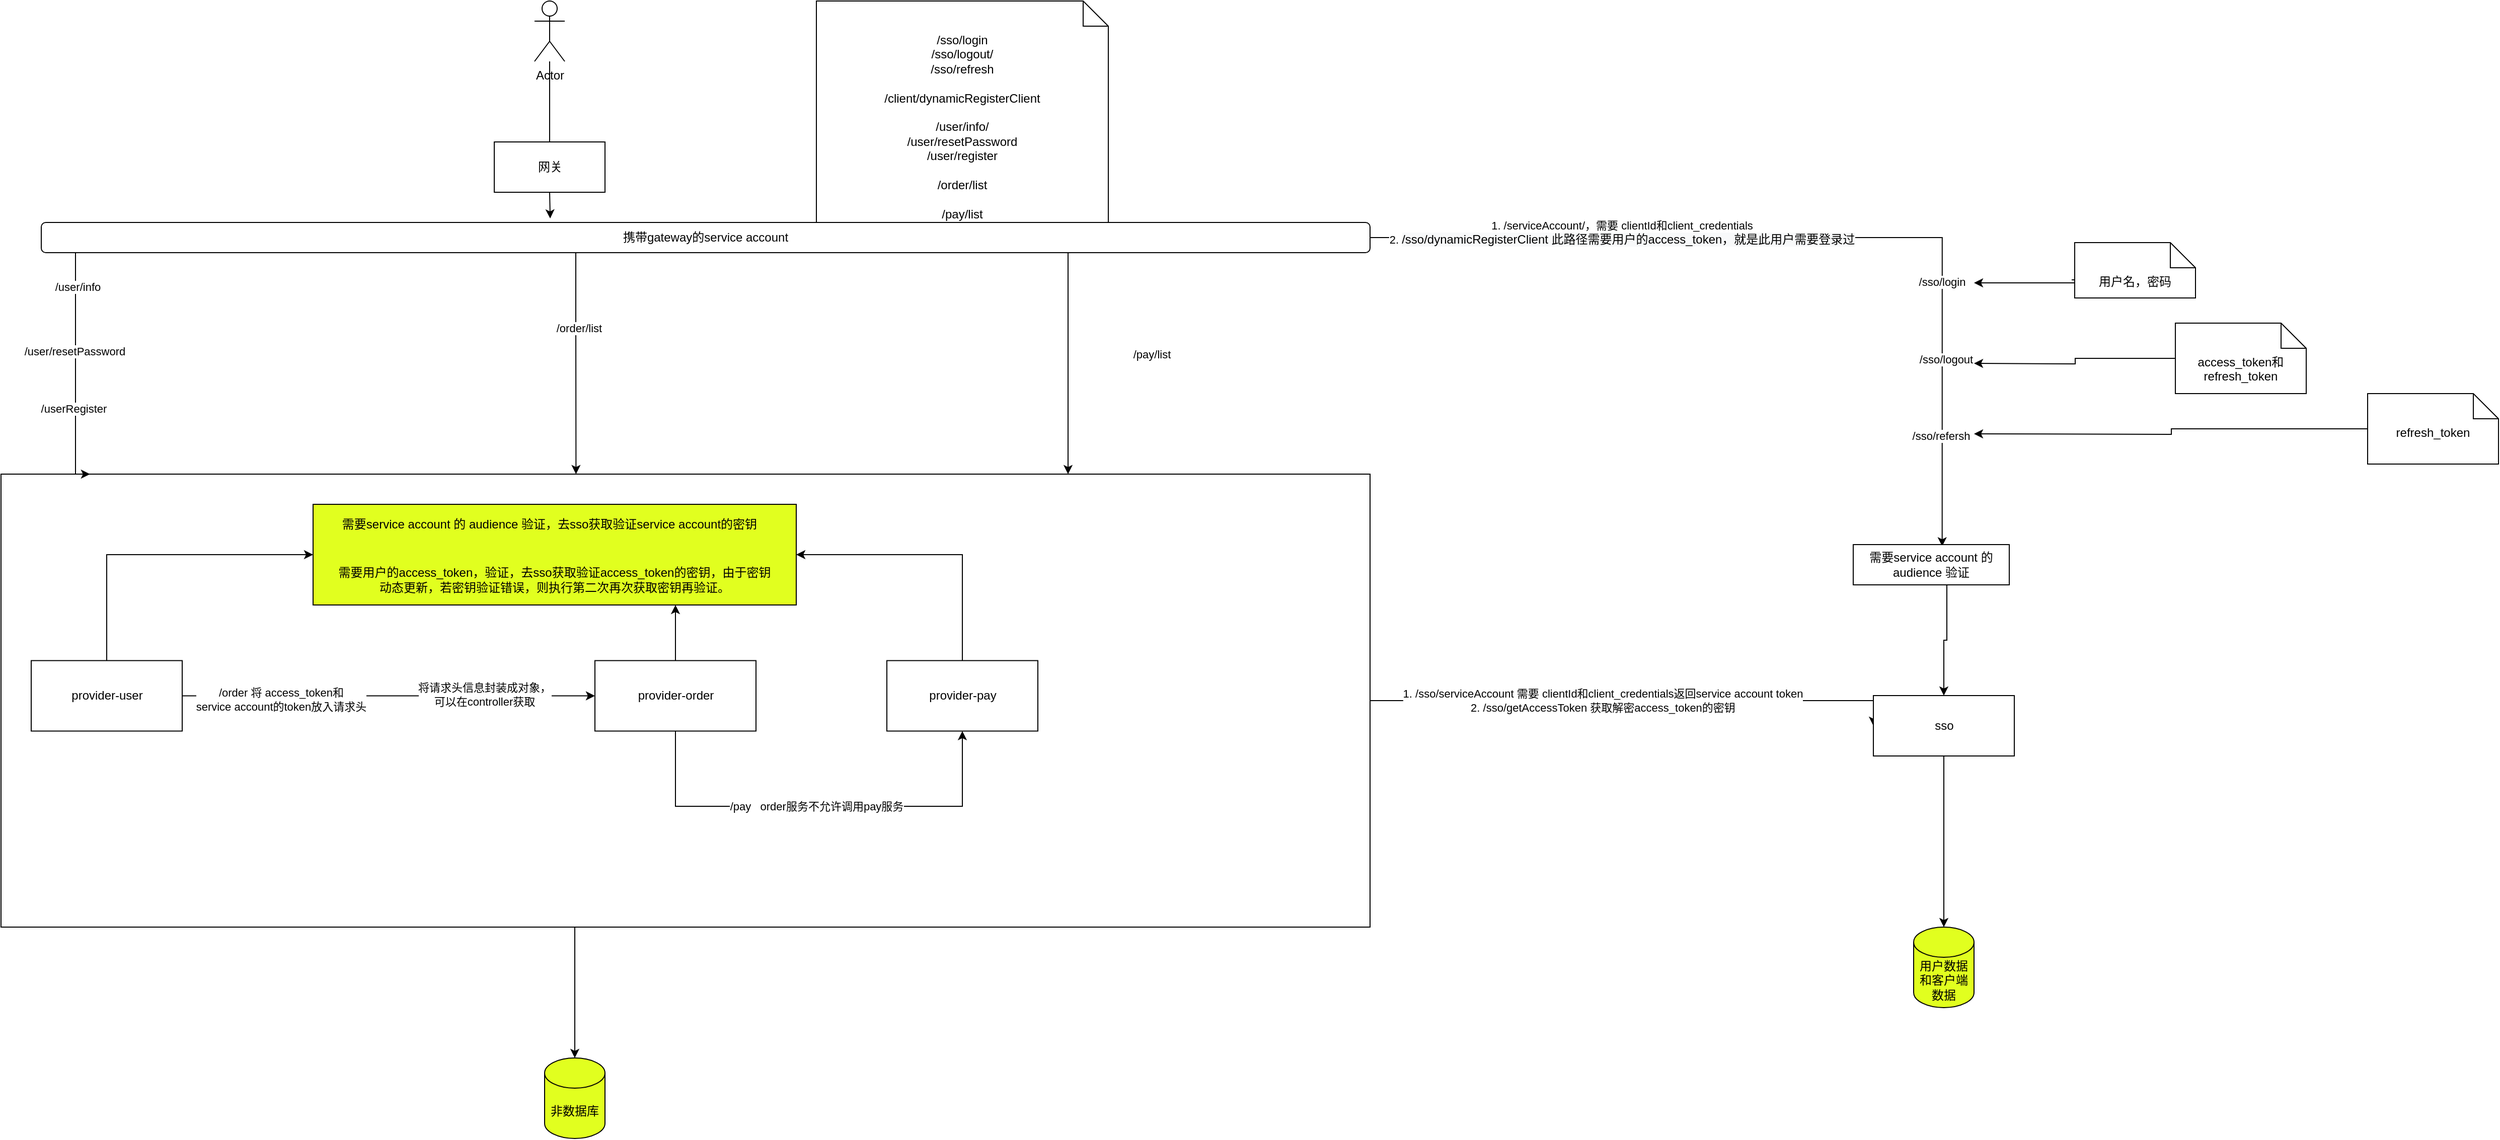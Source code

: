 <mxfile version="14.2.2" type="github">
  <diagram id="_KXm9FjtC93ZwVqki_WM" name="Page-1">
    <mxGraphModel dx="1422" dy="762" grid="1" gridSize="10" guides="1" tooltips="1" connect="1" arrows="1" fold="1" page="1" pageScale="1" pageWidth="827" pageHeight="1169" math="0" shadow="0">
      <root>
        <mxCell id="0" />
        <mxCell id="1" parent="0" />
        <mxCell id="-_fd9rpGxrSI4Euc9Kwn-30" value="" style="rounded=0;whiteSpace=wrap;html=1;" vertex="1" parent="1">
          <mxGeometry y="470" width="1360" height="450" as="geometry" />
        </mxCell>
        <mxCell id="-_fd9rpGxrSI4Euc9Kwn-44" value="" style="rounded=0;whiteSpace=wrap;html=1;fillColor=#E1FF1F;" vertex="1" parent="1">
          <mxGeometry x="310" y="500" width="480" height="100" as="geometry" />
        </mxCell>
        <mxCell id="-_fd9rpGxrSI4Euc9Kwn-35" style="edgeStyle=orthogonalEdgeStyle;rounded=0;orthogonalLoop=1;jettySize=auto;html=1;entryX=0;entryY=0.5;entryDx=0;entryDy=0;" edge="1" parent="1" source="-_fd9rpGxrSI4Euc9Kwn-30" target="-_fd9rpGxrSI4Euc9Kwn-13">
          <mxGeometry relative="1" as="geometry">
            <Array as="points">
              <mxPoint x="1240" y="695" />
              <mxPoint x="1240" y="695" />
            </Array>
          </mxGeometry>
        </mxCell>
        <mxCell id="-_fd9rpGxrSI4Euc9Kwn-36" value="1. /sso/serviceAccount 需要 clientId和client_credentials返回service account token&lt;br&gt;2. /sso/getAccessToken 获取解密access_token的密钥" style="edgeLabel;html=1;align=center;verticalAlign=middle;resizable=0;points=[];" vertex="1" connectable="0" parent="-_fd9rpGxrSI4Euc9Kwn-35">
          <mxGeometry x="-0.256" y="-1" relative="1" as="geometry">
            <mxPoint x="35" y="-1" as="offset" />
          </mxGeometry>
        </mxCell>
        <mxCell id="-_fd9rpGxrSI4Euc9Kwn-4" style="edgeStyle=orthogonalEdgeStyle;rounded=0;orthogonalLoop=1;jettySize=auto;html=1;entryX=0.5;entryY=0;entryDx=0;entryDy=0;" edge="1" parent="1" source="-_fd9rpGxrSI4Euc9Kwn-2">
          <mxGeometry relative="1" as="geometry">
            <mxPoint x="545" y="160.0" as="targetPoint" />
          </mxGeometry>
        </mxCell>
        <mxCell id="-_fd9rpGxrSI4Euc9Kwn-2" value="Actor" style="shape=umlActor;verticalLabelPosition=bottom;verticalAlign=top;html=1;" vertex="1" parent="1">
          <mxGeometry x="530" width="30" height="60" as="geometry" />
        </mxCell>
        <mxCell id="-_fd9rpGxrSI4Euc9Kwn-6" style="edgeStyle=orthogonalEdgeStyle;rounded=0;orthogonalLoop=1;jettySize=auto;html=1;exitX=0.019;exitY=1;exitDx=0;exitDy=0;exitPerimeter=0;entryX=0.065;entryY=0;entryDx=0;entryDy=0;entryPerimeter=0;" edge="1" parent="1" source="-_fd9rpGxrSI4Euc9Kwn-19" target="-_fd9rpGxrSI4Euc9Kwn-30">
          <mxGeometry relative="1" as="geometry">
            <mxPoint x="75" y="500" as="targetPoint" />
            <Array as="points">
              <mxPoint x="74" y="250" />
            </Array>
          </mxGeometry>
        </mxCell>
        <mxCell id="-_fd9rpGxrSI4Euc9Kwn-55" value="/user/info" style="edgeLabel;html=1;align=center;verticalAlign=middle;resizable=0;points=[];" vertex="1" connectable="0" parent="-_fd9rpGxrSI4Euc9Kwn-6">
          <mxGeometry x="-0.65" y="2" relative="1" as="geometry">
            <mxPoint as="offset" />
          </mxGeometry>
        </mxCell>
        <mxCell id="-_fd9rpGxrSI4Euc9Kwn-56" value="/user/resetPassword" style="edgeLabel;html=1;align=center;verticalAlign=middle;resizable=0;points=[];" vertex="1" connectable="0" parent="-_fd9rpGxrSI4Euc9Kwn-6">
          <mxGeometry x="-0.126" y="-1" relative="1" as="geometry">
            <mxPoint as="offset" />
          </mxGeometry>
        </mxCell>
        <mxCell id="-_fd9rpGxrSI4Euc9Kwn-72" value="/userRegister" style="edgeLabel;html=1;align=center;verticalAlign=middle;resizable=0;points=[];" vertex="1" connectable="0" parent="-_fd9rpGxrSI4Euc9Kwn-6">
          <mxGeometry x="0.35" y="-2" relative="1" as="geometry">
            <mxPoint as="offset" />
          </mxGeometry>
        </mxCell>
        <mxCell id="-_fd9rpGxrSI4Euc9Kwn-10" style="edgeStyle=orthogonalEdgeStyle;rounded=0;orthogonalLoop=1;jettySize=auto;html=1;exitX=0.901;exitY=1;exitDx=0;exitDy=0;exitPerimeter=0;" edge="1" parent="1" source="-_fd9rpGxrSI4Euc9Kwn-19">
          <mxGeometry relative="1" as="geometry">
            <mxPoint x="1060" y="470" as="targetPoint" />
            <Array as="points">
              <mxPoint x="1060" y="250" />
            </Array>
          </mxGeometry>
        </mxCell>
        <mxCell id="-_fd9rpGxrSI4Euc9Kwn-58" value="/pay/list" style="edgeLabel;html=1;align=center;verticalAlign=middle;resizable=0;points=[];" vertex="1" connectable="0" parent="-_fd9rpGxrSI4Euc9Kwn-10">
          <mxGeometry x="-0.552" y="1" relative="1" as="geometry">
            <mxPoint y="99.52" as="offset" />
          </mxGeometry>
        </mxCell>
        <mxCell id="-_fd9rpGxrSI4Euc9Kwn-12" style="edgeStyle=orthogonalEdgeStyle;rounded=0;orthogonalLoop=1;jettySize=auto;html=1;exitX=1;exitY=0.5;exitDx=0;exitDy=0;entryX=0.57;entryY=0.042;entryDx=0;entryDy=0;entryPerimeter=0;" edge="1" parent="1" source="-_fd9rpGxrSI4Euc9Kwn-19" target="-_fd9rpGxrSI4Euc9Kwn-23">
          <mxGeometry relative="1" as="geometry">
            <mxPoint x="950" y="400" as="targetPoint" />
          </mxGeometry>
        </mxCell>
        <mxCell id="-_fd9rpGxrSI4Euc9Kwn-14" value="/sso/login" style="edgeLabel;html=1;align=center;verticalAlign=middle;resizable=0;points=[];" vertex="1" connectable="0" parent="-_fd9rpGxrSI4Euc9Kwn-12">
          <mxGeometry x="0.552" y="-1" relative="1" as="geometry">
            <mxPoint y="-67.33" as="offset" />
          </mxGeometry>
        </mxCell>
        <mxCell id="-_fd9rpGxrSI4Euc9Kwn-15" value="/sso/logout" style="edgeLabel;html=1;align=center;verticalAlign=middle;resizable=0;points=[];" vertex="1" connectable="0" parent="-_fd9rpGxrSI4Euc9Kwn-12">
          <mxGeometry x="0.732" y="3" relative="1" as="geometry">
            <mxPoint y="-69" as="offset" />
          </mxGeometry>
        </mxCell>
        <mxCell id="-_fd9rpGxrSI4Euc9Kwn-16" value="/sso/refersh" style="edgeLabel;html=1;align=center;verticalAlign=middle;resizable=0;points=[];" vertex="1" connectable="0" parent="-_fd9rpGxrSI4Euc9Kwn-12">
          <mxGeometry x="0.896" y="-2" relative="1" as="geometry">
            <mxPoint y="-64.83" as="offset" />
          </mxGeometry>
        </mxCell>
        <mxCell id="-_fd9rpGxrSI4Euc9Kwn-20" value="1. /serviceAccount/，需要 clientId和client_credentials&lt;br&gt;2.&amp;nbsp;&lt;span style=&quot;font-size: 12px ; background-color: rgb(248 , 249 , 250)&quot;&gt;/sso/dynamicRegisterClient 此路径需要用户的access_token，就是此用户需要登录过&lt;/span&gt;" style="edgeLabel;html=1;align=center;verticalAlign=middle;resizable=0;points=[];" vertex="1" connectable="0" parent="-_fd9rpGxrSI4Euc9Kwn-12">
          <mxGeometry x="-0.538" y="1" relative="1" as="geometry">
            <mxPoint x="48" y="-4" as="offset" />
          </mxGeometry>
        </mxCell>
        <mxCell id="-_fd9rpGxrSI4Euc9Kwn-21" style="edgeStyle=orthogonalEdgeStyle;rounded=0;orthogonalLoop=1;jettySize=auto;html=1;exitX=0.5;exitY=1;exitDx=0;exitDy=0;entryX=0.383;entryY=-0.133;entryDx=0;entryDy=0;entryPerimeter=0;" edge="1" parent="1" source="-_fd9rpGxrSI4Euc9Kwn-3" target="-_fd9rpGxrSI4Euc9Kwn-19">
          <mxGeometry relative="1" as="geometry" />
        </mxCell>
        <mxCell id="-_fd9rpGxrSI4Euc9Kwn-3" value="网关" style="html=1;" vertex="1" parent="1">
          <mxGeometry x="490" y="140" width="110" height="50" as="geometry" />
        </mxCell>
        <mxCell id="-_fd9rpGxrSI4Euc9Kwn-5" value="/sso/login&lt;br&gt;/sso/logout/&lt;br&gt;/sso/refresh&lt;br&gt;&lt;br&gt;/client/dynamicRegisterClient&lt;br&gt;&lt;br&gt;/user/info/&lt;br&gt;/user/resetPassword&lt;br&gt;/user/register&lt;br&gt;&lt;br&gt;/order/list&lt;br&gt;&lt;br&gt;/pay/list" style="shape=note2;boundedLbl=1;whiteSpace=wrap;html=1;size=25;verticalAlign=top;align=center;" vertex="1" parent="1">
          <mxGeometry x="810" width="290" height="220" as="geometry" />
        </mxCell>
        <mxCell id="-_fd9rpGxrSI4Euc9Kwn-46" style="edgeStyle=orthogonalEdgeStyle;rounded=0;orthogonalLoop=1;jettySize=auto;html=1;exitX=0.5;exitY=0;exitDx=0;exitDy=0;entryX=0;entryY=0.5;entryDx=0;entryDy=0;" edge="1" parent="1" source="-_fd9rpGxrSI4Euc9Kwn-7" target="-_fd9rpGxrSI4Euc9Kwn-44">
          <mxGeometry relative="1" as="geometry" />
        </mxCell>
        <mxCell id="-_fd9rpGxrSI4Euc9Kwn-53" style="edgeStyle=orthogonalEdgeStyle;rounded=0;orthogonalLoop=1;jettySize=auto;html=1;entryX=0.5;entryY=0;entryDx=0;entryDy=0;entryPerimeter=0;exitX=0.5;exitY=1;exitDx=0;exitDy=0;" edge="1" parent="1" source="-_fd9rpGxrSI4Euc9Kwn-30" target="-_fd9rpGxrSI4Euc9Kwn-68">
          <mxGeometry relative="1" as="geometry">
            <Array as="points">
              <mxPoint x="570" y="990" />
              <mxPoint x="570" y="990" />
            </Array>
          </mxGeometry>
        </mxCell>
        <mxCell id="-_fd9rpGxrSI4Euc9Kwn-61" style="edgeStyle=orthogonalEdgeStyle;rounded=0;orthogonalLoop=1;jettySize=auto;html=1;entryX=0;entryY=0.5;entryDx=0;entryDy=0;exitX=1;exitY=0.5;exitDx=0;exitDy=0;" edge="1" parent="1" source="-_fd9rpGxrSI4Euc9Kwn-7" target="-_fd9rpGxrSI4Euc9Kwn-9">
          <mxGeometry relative="1" as="geometry">
            <Array as="points">
              <mxPoint x="380" y="690" />
              <mxPoint x="380" y="690" />
            </Array>
          </mxGeometry>
        </mxCell>
        <mxCell id="-_fd9rpGxrSI4Euc9Kwn-62" value="/order 将 access_token和&lt;br&gt;service account的token放入请求头" style="edgeLabel;html=1;align=center;verticalAlign=middle;resizable=0;points=[];" vertex="1" connectable="0" parent="-_fd9rpGxrSI4Euc9Kwn-61">
          <mxGeometry x="-0.21" y="-3" relative="1" as="geometry">
            <mxPoint x="-64.17" as="offset" />
          </mxGeometry>
        </mxCell>
        <mxCell id="-_fd9rpGxrSI4Euc9Kwn-63" value="将请求头信息封装成对象，&lt;br&gt;可以在controller获取" style="edgeLabel;html=1;align=center;verticalAlign=middle;resizable=0;points=[];" vertex="1" connectable="0" parent="-_fd9rpGxrSI4Euc9Kwn-61">
          <mxGeometry x="0.767" y="2" relative="1" as="geometry">
            <mxPoint x="-62" as="offset" />
          </mxGeometry>
        </mxCell>
        <mxCell id="-_fd9rpGxrSI4Euc9Kwn-7" value="provider-user" style="html=1;" vertex="1" parent="1">
          <mxGeometry x="30" y="655.25" width="150" height="70" as="geometry" />
        </mxCell>
        <mxCell id="-_fd9rpGxrSI4Euc9Kwn-39" style="edgeStyle=orthogonalEdgeStyle;rounded=0;orthogonalLoop=1;jettySize=auto;html=1;exitX=0.5;exitY=1;exitDx=0;exitDy=0;" edge="1" parent="1" source="-_fd9rpGxrSI4Euc9Kwn-9" target="-_fd9rpGxrSI4Euc9Kwn-11">
          <mxGeometry relative="1" as="geometry">
            <Array as="points">
              <mxPoint x="670" y="800" />
              <mxPoint x="955" y="800" />
            </Array>
          </mxGeometry>
        </mxCell>
        <mxCell id="-_fd9rpGxrSI4Euc9Kwn-40" value="/pay&amp;nbsp; &amp;nbsp;order服务不允许调用pay服务" style="edgeLabel;html=1;align=center;verticalAlign=middle;resizable=0;points=[];" vertex="1" connectable="0" parent="-_fd9rpGxrSI4Euc9Kwn-39">
          <mxGeometry x="0.107" y="-4" relative="1" as="geometry">
            <mxPoint x="-26.25" y="-4" as="offset" />
          </mxGeometry>
        </mxCell>
        <mxCell id="-_fd9rpGxrSI4Euc9Kwn-47" style="edgeStyle=orthogonalEdgeStyle;rounded=0;orthogonalLoop=1;jettySize=auto;html=1;exitX=0.5;exitY=0;exitDx=0;exitDy=0;entryX=0.75;entryY=1;entryDx=0;entryDy=0;" edge="1" parent="1" source="-_fd9rpGxrSI4Euc9Kwn-9" target="-_fd9rpGxrSI4Euc9Kwn-44">
          <mxGeometry relative="1" as="geometry" />
        </mxCell>
        <mxCell id="-_fd9rpGxrSI4Euc9Kwn-9" value="provider-order" style="html=1;" vertex="1" parent="1">
          <mxGeometry x="590" y="655.25" width="160" height="70" as="geometry" />
        </mxCell>
        <mxCell id="-_fd9rpGxrSI4Euc9Kwn-48" style="edgeStyle=orthogonalEdgeStyle;rounded=0;orthogonalLoop=1;jettySize=auto;html=1;exitX=0.5;exitY=0;exitDx=0;exitDy=0;entryX=1;entryY=0.5;entryDx=0;entryDy=0;" edge="1" parent="1" source="-_fd9rpGxrSI4Euc9Kwn-11" target="-_fd9rpGxrSI4Euc9Kwn-44">
          <mxGeometry relative="1" as="geometry" />
        </mxCell>
        <mxCell id="-_fd9rpGxrSI4Euc9Kwn-11" value="provider-pay" style="html=1;" vertex="1" parent="1">
          <mxGeometry x="880" y="655.25" width="150" height="70" as="geometry" />
        </mxCell>
        <mxCell id="-_fd9rpGxrSI4Euc9Kwn-49" style="edgeStyle=orthogonalEdgeStyle;rounded=0;orthogonalLoop=1;jettySize=auto;html=1;entryX=0.5;entryY=0;entryDx=0;entryDy=0;entryPerimeter=0;" edge="1" parent="1" source="-_fd9rpGxrSI4Euc9Kwn-13" target="-_fd9rpGxrSI4Euc9Kwn-50">
          <mxGeometry relative="1" as="geometry">
            <mxPoint x="1935" y="920" as="targetPoint" />
          </mxGeometry>
        </mxCell>
        <mxCell id="-_fd9rpGxrSI4Euc9Kwn-13" value="sso" style="html=1;" vertex="1" parent="1">
          <mxGeometry x="1860" y="690" width="140" height="60" as="geometry" />
        </mxCell>
        <mxCell id="-_fd9rpGxrSI4Euc9Kwn-33" style="edgeStyle=orthogonalEdgeStyle;rounded=0;orthogonalLoop=1;jettySize=auto;html=1;entryX=0.42;entryY=0;entryDx=0;entryDy=0;entryPerimeter=0;" edge="1" parent="1" source="-_fd9rpGxrSI4Euc9Kwn-19" target="-_fd9rpGxrSI4Euc9Kwn-30">
          <mxGeometry relative="1" as="geometry">
            <Array as="points">
              <mxPoint x="571" y="310" />
              <mxPoint x="571" y="310" />
            </Array>
          </mxGeometry>
        </mxCell>
        <mxCell id="-_fd9rpGxrSI4Euc9Kwn-57" value="/order/list" style="edgeLabel;html=1;align=center;verticalAlign=middle;resizable=0;points=[];" vertex="1" connectable="0" parent="-_fd9rpGxrSI4Euc9Kwn-33">
          <mxGeometry x="-0.324" y="3" relative="1" as="geometry">
            <mxPoint as="offset" />
          </mxGeometry>
        </mxCell>
        <mxCell id="-_fd9rpGxrSI4Euc9Kwn-19" value="携带gateway的service account" style="rounded=1;whiteSpace=wrap;html=1;" vertex="1" parent="1">
          <mxGeometry x="40" y="220" width="1320" height="30" as="geometry" />
        </mxCell>
        <mxCell id="-_fd9rpGxrSI4Euc9Kwn-24" style="edgeStyle=orthogonalEdgeStyle;rounded=0;orthogonalLoop=1;jettySize=auto;html=1;entryX=0.5;entryY=0;entryDx=0;entryDy=0;exitX=0.6;exitY=0.975;exitDx=0;exitDy=0;exitPerimeter=0;" edge="1" parent="1" source="-_fd9rpGxrSI4Euc9Kwn-23" target="-_fd9rpGxrSI4Euc9Kwn-13">
          <mxGeometry relative="1" as="geometry">
            <mxPoint x="1940" y="632.25" as="sourcePoint" />
          </mxGeometry>
        </mxCell>
        <mxCell id="-_fd9rpGxrSI4Euc9Kwn-23" value="需要service account 的 audience 验证" style="rounded=0;whiteSpace=wrap;html=1;" vertex="1" parent="1">
          <mxGeometry x="1840" y="540" width="155" height="40" as="geometry" />
        </mxCell>
        <mxCell id="-_fd9rpGxrSI4Euc9Kwn-26" style="edgeStyle=orthogonalEdgeStyle;rounded=0;orthogonalLoop=1;jettySize=auto;html=1;exitX=-0.025;exitY=0.673;exitDx=0;exitDy=0;exitPerimeter=0;" edge="1" parent="1" source="-_fd9rpGxrSI4Euc9Kwn-25">
          <mxGeometry relative="1" as="geometry">
            <mxPoint x="1960" y="280" as="targetPoint" />
            <Array as="points">
              <mxPoint x="2060" y="277" />
              <mxPoint x="2060" y="280" />
            </Array>
          </mxGeometry>
        </mxCell>
        <mxCell id="-_fd9rpGxrSI4Euc9Kwn-25" value="用户名，密码" style="shape=note2;boundedLbl=1;whiteSpace=wrap;html=1;size=25;verticalAlign=top;align=center;" vertex="1" parent="1">
          <mxGeometry x="2060" y="240" width="120" height="55" as="geometry" />
        </mxCell>
        <mxCell id="-_fd9rpGxrSI4Euc9Kwn-65" style="edgeStyle=orthogonalEdgeStyle;rounded=0;orthogonalLoop=1;jettySize=auto;html=1;" edge="1" parent="1" source="-_fd9rpGxrSI4Euc9Kwn-27">
          <mxGeometry relative="1" as="geometry">
            <mxPoint x="1960" y="360" as="targetPoint" />
          </mxGeometry>
        </mxCell>
        <mxCell id="-_fd9rpGxrSI4Euc9Kwn-27" value="access_token和refresh_token" style="shape=note2;boundedLbl=1;whiteSpace=wrap;html=1;size=25;verticalAlign=top;align=center;" vertex="1" parent="1">
          <mxGeometry x="2160" y="320" width="130" height="70" as="geometry" />
        </mxCell>
        <mxCell id="-_fd9rpGxrSI4Euc9Kwn-32" value="需要service account 的 audience 验证，去sso获取验证service account的密钥" style="text;html=1;strokeColor=none;fillColor=none;align=center;verticalAlign=middle;whiteSpace=wrap;rounded=0;" vertex="1" parent="1">
          <mxGeometry x="230" y="500" width="630" height="40" as="geometry" />
        </mxCell>
        <mxCell id="-_fd9rpGxrSI4Euc9Kwn-34" value="需要用户的access_token，验证，去sso获取验证access_token的密钥，由于密钥动态更新，若密钥验证错误，则执行第二次再次获取密钥再验证。" style="text;html=1;strokeColor=none;fillColor=none;align=center;verticalAlign=middle;whiteSpace=wrap;rounded=0;" vertex="1" parent="1">
          <mxGeometry x="330" y="560" width="440" height="30" as="geometry" />
        </mxCell>
        <mxCell id="-_fd9rpGxrSI4Euc9Kwn-50" value="用户数据和客户端数据" style="shape=cylinder3;whiteSpace=wrap;html=1;boundedLbl=1;backgroundOutline=1;size=15;fillColor=#E1FF1F;" vertex="1" parent="1">
          <mxGeometry x="1900" y="920" width="60" height="80" as="geometry" />
        </mxCell>
        <mxCell id="-_fd9rpGxrSI4Euc9Kwn-67" style="edgeStyle=orthogonalEdgeStyle;rounded=0;orthogonalLoop=1;jettySize=auto;html=1;" edge="1" parent="1" source="-_fd9rpGxrSI4Euc9Kwn-66">
          <mxGeometry relative="1" as="geometry">
            <mxPoint x="1960" y="430" as="targetPoint" />
          </mxGeometry>
        </mxCell>
        <mxCell id="-_fd9rpGxrSI4Euc9Kwn-66" value="refresh_token" style="shape=note2;boundedLbl=1;whiteSpace=wrap;html=1;size=25;verticalAlign=top;align=center;" vertex="1" parent="1">
          <mxGeometry x="2351" y="390" width="130" height="70" as="geometry" />
        </mxCell>
        <mxCell id="-_fd9rpGxrSI4Euc9Kwn-68" value="非数据库" style="shape=cylinder3;whiteSpace=wrap;html=1;boundedLbl=1;backgroundOutline=1;size=15;fillColor=#E1FF1F;" vertex="1" parent="1">
          <mxGeometry x="540" y="1050" width="60" height="80" as="geometry" />
        </mxCell>
      </root>
    </mxGraphModel>
  </diagram>
</mxfile>
